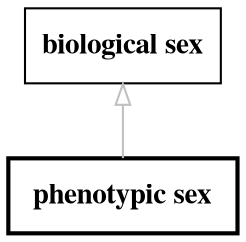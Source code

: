 // biolink model
digraph {
	graph [fontsize=32 penwidth=5]
	node [color=black fontname="times bold" shape=rectangle]
	edge [color=gray fontcolor=darkgray]
	"phenotypic sex" [label=" phenotypic sex " style=bold]
	"biological sex" -> "phenotypic sex" [label="" arrowtail=onormal dir=back]
}
